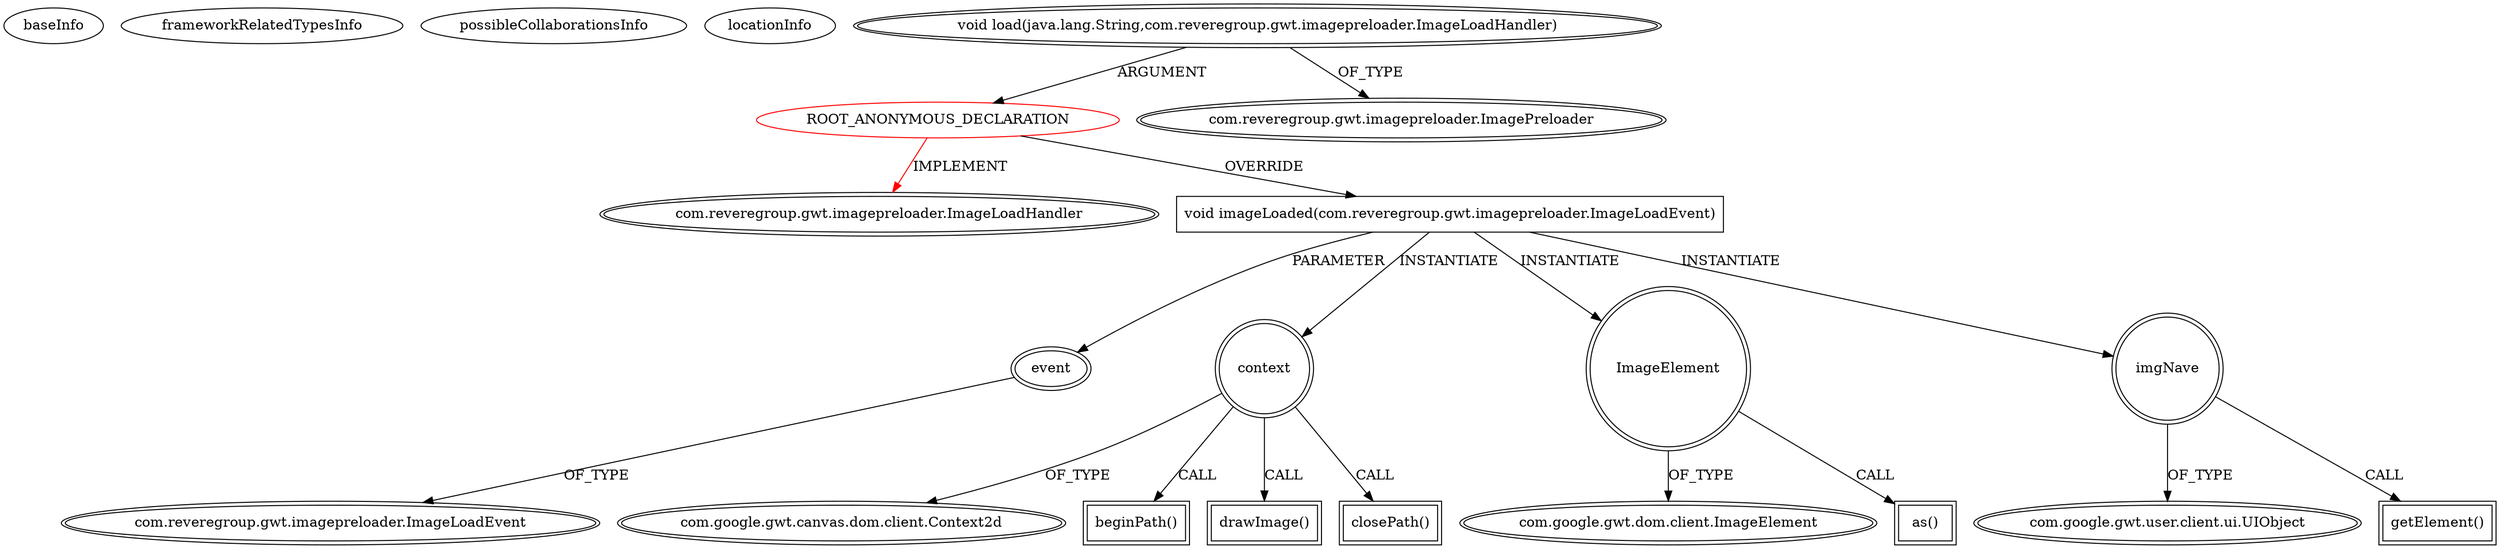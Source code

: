 digraph {
baseInfo[graphId=3324,category="extension_graph",isAnonymous=true,possibleRelation=false]
frameworkRelatedTypesInfo[0="com.reveregroup.gwt.imagepreloader.ImageLoadHandler"]
possibleCollaborationsInfo[]
locationInfo[projectName="jumanor-matamarcianos",filePath="/jumanor-matamarcianos/matamarcianos-master/src/main/java/pck/client/TNave.java",contextSignature="void DibujarNaveArriba()",graphId="3324"]
0[label="ROOT_ANONYMOUS_DECLARATION",vertexType="ROOT_ANONYMOUS_DECLARATION",isFrameworkType=false,color=red]
1[label="com.reveregroup.gwt.imagepreloader.ImageLoadHandler",vertexType="FRAMEWORK_INTERFACE_TYPE",isFrameworkType=true,peripheries=2]
2[label="void load(java.lang.String,com.reveregroup.gwt.imagepreloader.ImageLoadHandler)",vertexType="OUTSIDE_CALL",isFrameworkType=true,peripheries=2]
3[label="com.reveregroup.gwt.imagepreloader.ImagePreloader",vertexType="FRAMEWORK_CLASS_TYPE",isFrameworkType=true,peripheries=2]
4[label="void imageLoaded(com.reveregroup.gwt.imagepreloader.ImageLoadEvent)",vertexType="OVERRIDING_METHOD_DECLARATION",isFrameworkType=false,shape=box]
5[label="event",vertexType="PARAMETER_DECLARATION",isFrameworkType=true,peripheries=2]
6[label="com.reveregroup.gwt.imagepreloader.ImageLoadEvent",vertexType="FRAMEWORK_CLASS_TYPE",isFrameworkType=true,peripheries=2]
7[label="context",vertexType="VARIABLE_EXPRESION",isFrameworkType=true,peripheries=2,shape=circle]
9[label="com.google.gwt.canvas.dom.client.Context2d",vertexType="FRAMEWORK_CLASS_TYPE",isFrameworkType=true,peripheries=2]
8[label="beginPath()",vertexType="INSIDE_CALL",isFrameworkType=true,peripheries=2,shape=box]
10[label="ImageElement",vertexType="VARIABLE_EXPRESION",isFrameworkType=true,peripheries=2,shape=circle]
12[label="com.google.gwt.dom.client.ImageElement",vertexType="FRAMEWORK_CLASS_TYPE",isFrameworkType=true,peripheries=2]
11[label="as()",vertexType="INSIDE_CALL",isFrameworkType=true,peripheries=2,shape=box]
13[label="imgNave",vertexType="VARIABLE_EXPRESION",isFrameworkType=true,peripheries=2,shape=circle]
15[label="com.google.gwt.user.client.ui.UIObject",vertexType="FRAMEWORK_CLASS_TYPE",isFrameworkType=true,peripheries=2]
14[label="getElement()",vertexType="INSIDE_CALL",isFrameworkType=true,peripheries=2,shape=box]
17[label="drawImage()",vertexType="INSIDE_CALL",isFrameworkType=true,peripheries=2,shape=box]
19[label="closePath()",vertexType="INSIDE_CALL",isFrameworkType=true,peripheries=2,shape=box]
0->1[label="IMPLEMENT",color=red]
2->0[label="ARGUMENT"]
2->3[label="OF_TYPE"]
0->4[label="OVERRIDE"]
5->6[label="OF_TYPE"]
4->5[label="PARAMETER"]
4->7[label="INSTANTIATE"]
7->9[label="OF_TYPE"]
7->8[label="CALL"]
4->10[label="INSTANTIATE"]
10->12[label="OF_TYPE"]
10->11[label="CALL"]
4->13[label="INSTANTIATE"]
13->15[label="OF_TYPE"]
13->14[label="CALL"]
7->17[label="CALL"]
7->19[label="CALL"]
}
